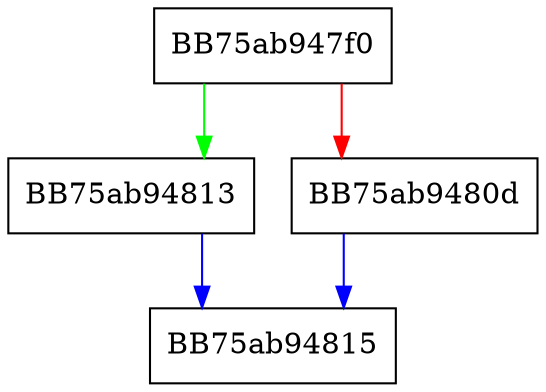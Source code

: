 digraph _Get_deleter {
  node [shape="box"];
  graph [splines=ortho];
  BB75ab947f0 -> BB75ab94813 [color="green"];
  BB75ab947f0 -> BB75ab9480d [color="red"];
  BB75ab9480d -> BB75ab94815 [color="blue"];
  BB75ab94813 -> BB75ab94815 [color="blue"];
}
